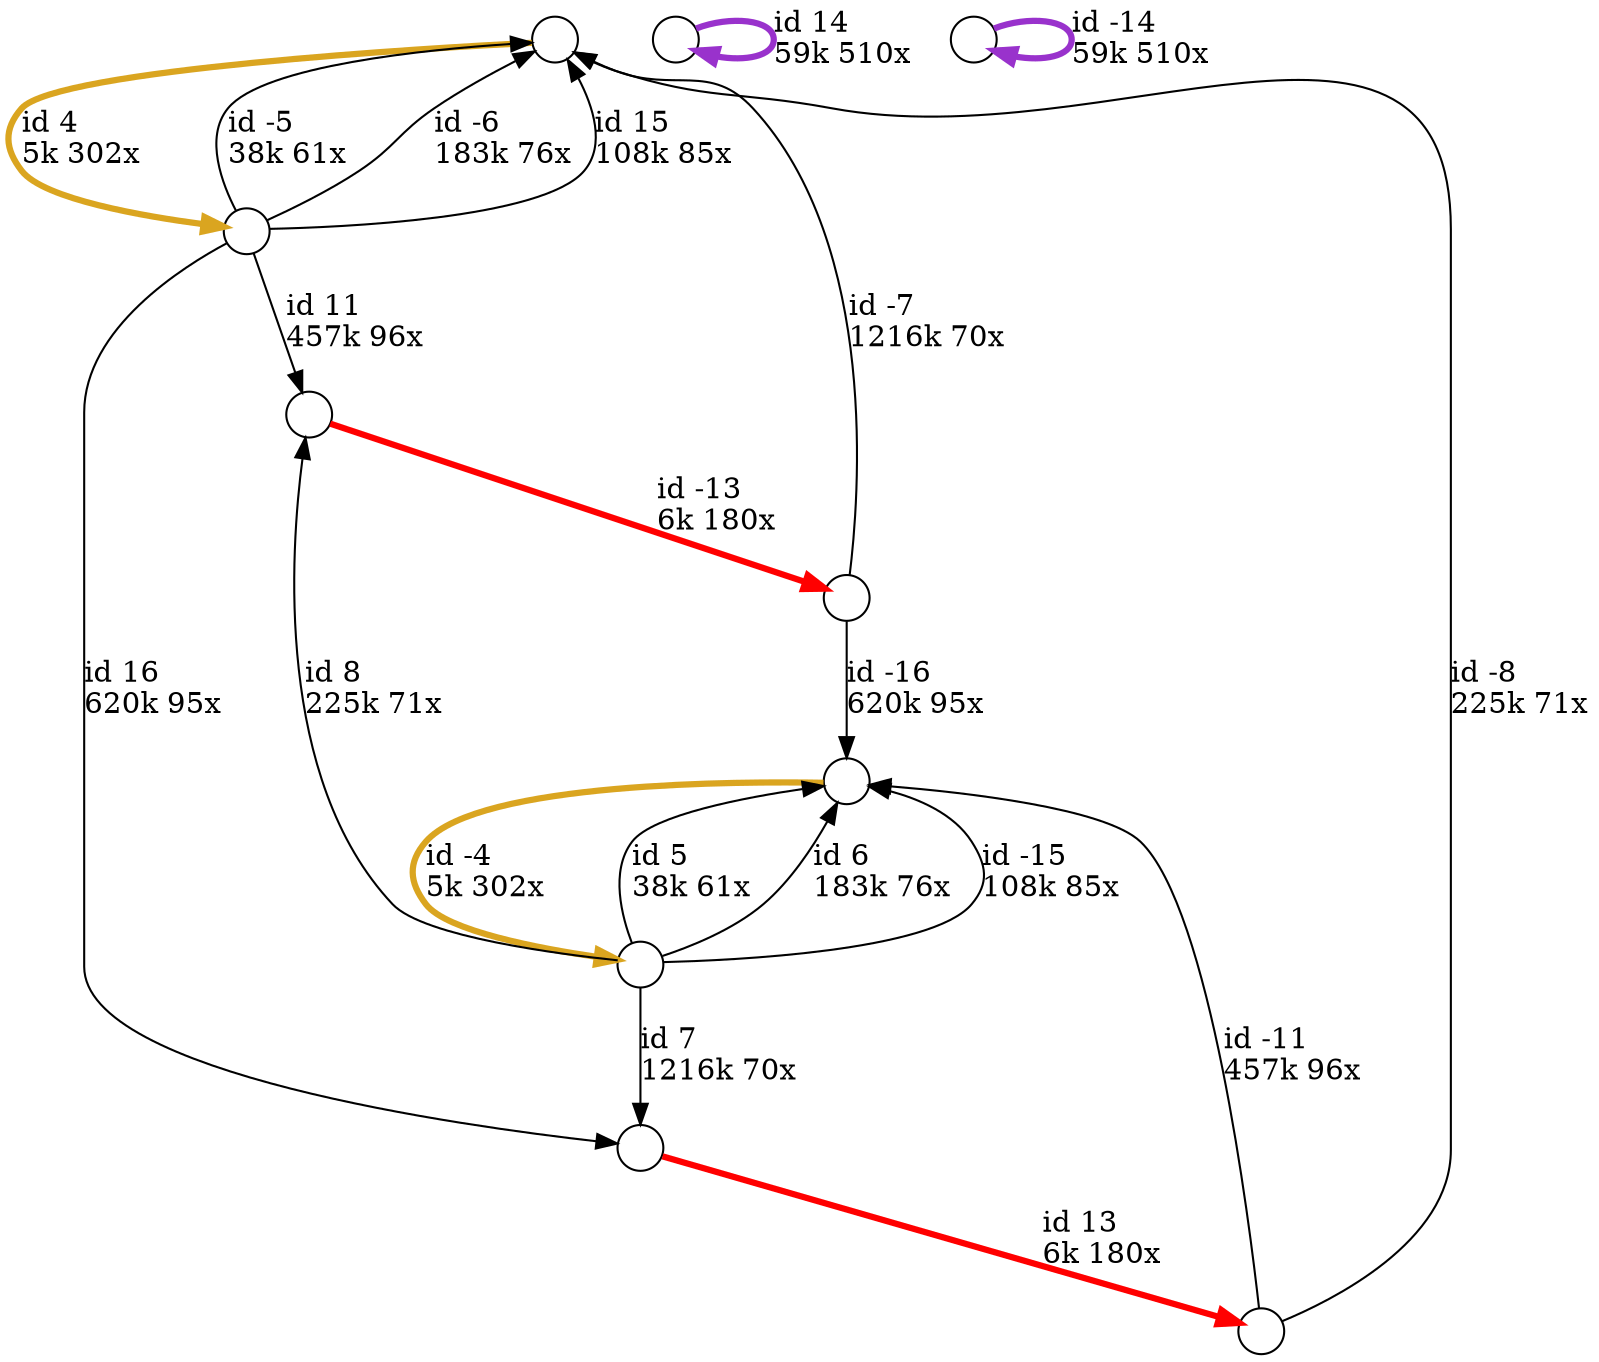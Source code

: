 digraph {
nodesep = 0.5;
node [shape = circle, label = "", height = 0.3];
"0" -> "1" [label = "id 4\l5k 302x", color = "goldenrod" , penwidth = 3] ;
"2" -> "3" [label = "id -4\l5k 302x", color = "goldenrod" , penwidth = 3] ;
"3" -> "2" [label = "id 5\l38k 61x", color = "black"] ;
"1" -> "0" [label = "id -5\l38k 61x", color = "black"] ;
"3" -> "2" [label = "id 6\l183k 76x", color = "black"] ;
"1" -> "0" [label = "id -6\l183k 76x", color = "black"] ;
"3" -> "4" [label = "id 7\l1216k 70x", color = "black"] ;
"5" -> "0" [label = "id -7\l1216k 70x", color = "black"] ;
"3" -> "6" [label = "id 8\l225k 71x", color = "black"] ;
"7" -> "0" [label = "id -8\l225k 71x", color = "black"] ;
"1" -> "6" [label = "id 11\l457k 96x", color = "black"] ;
"7" -> "2" [label = "id -11\l457k 96x", color = "black"] ;
"4" -> "7" [label = "id 13\l6k 180x", color = "red" , penwidth = 3] ;
"6" -> "5" [label = "id -13\l6k 180x", color = "red" , penwidth = 3] ;
"8" -> "8" [label = "id 14\l59k 510x", color = "darkorchid" , penwidth = 3] ;
"9" -> "9" [label = "id -14\l59k 510x", color = "darkorchid" , penwidth = 3] ;
"1" -> "0" [label = "id 15\l108k 85x", color = "black"] ;
"3" -> "2" [label = "id -15\l108k 85x", color = "black"] ;
"1" -> "4" [label = "id 16\l620k 95x", color = "black"] ;
"5" -> "2" [label = "id -16\l620k 95x", color = "black"] ;
}
